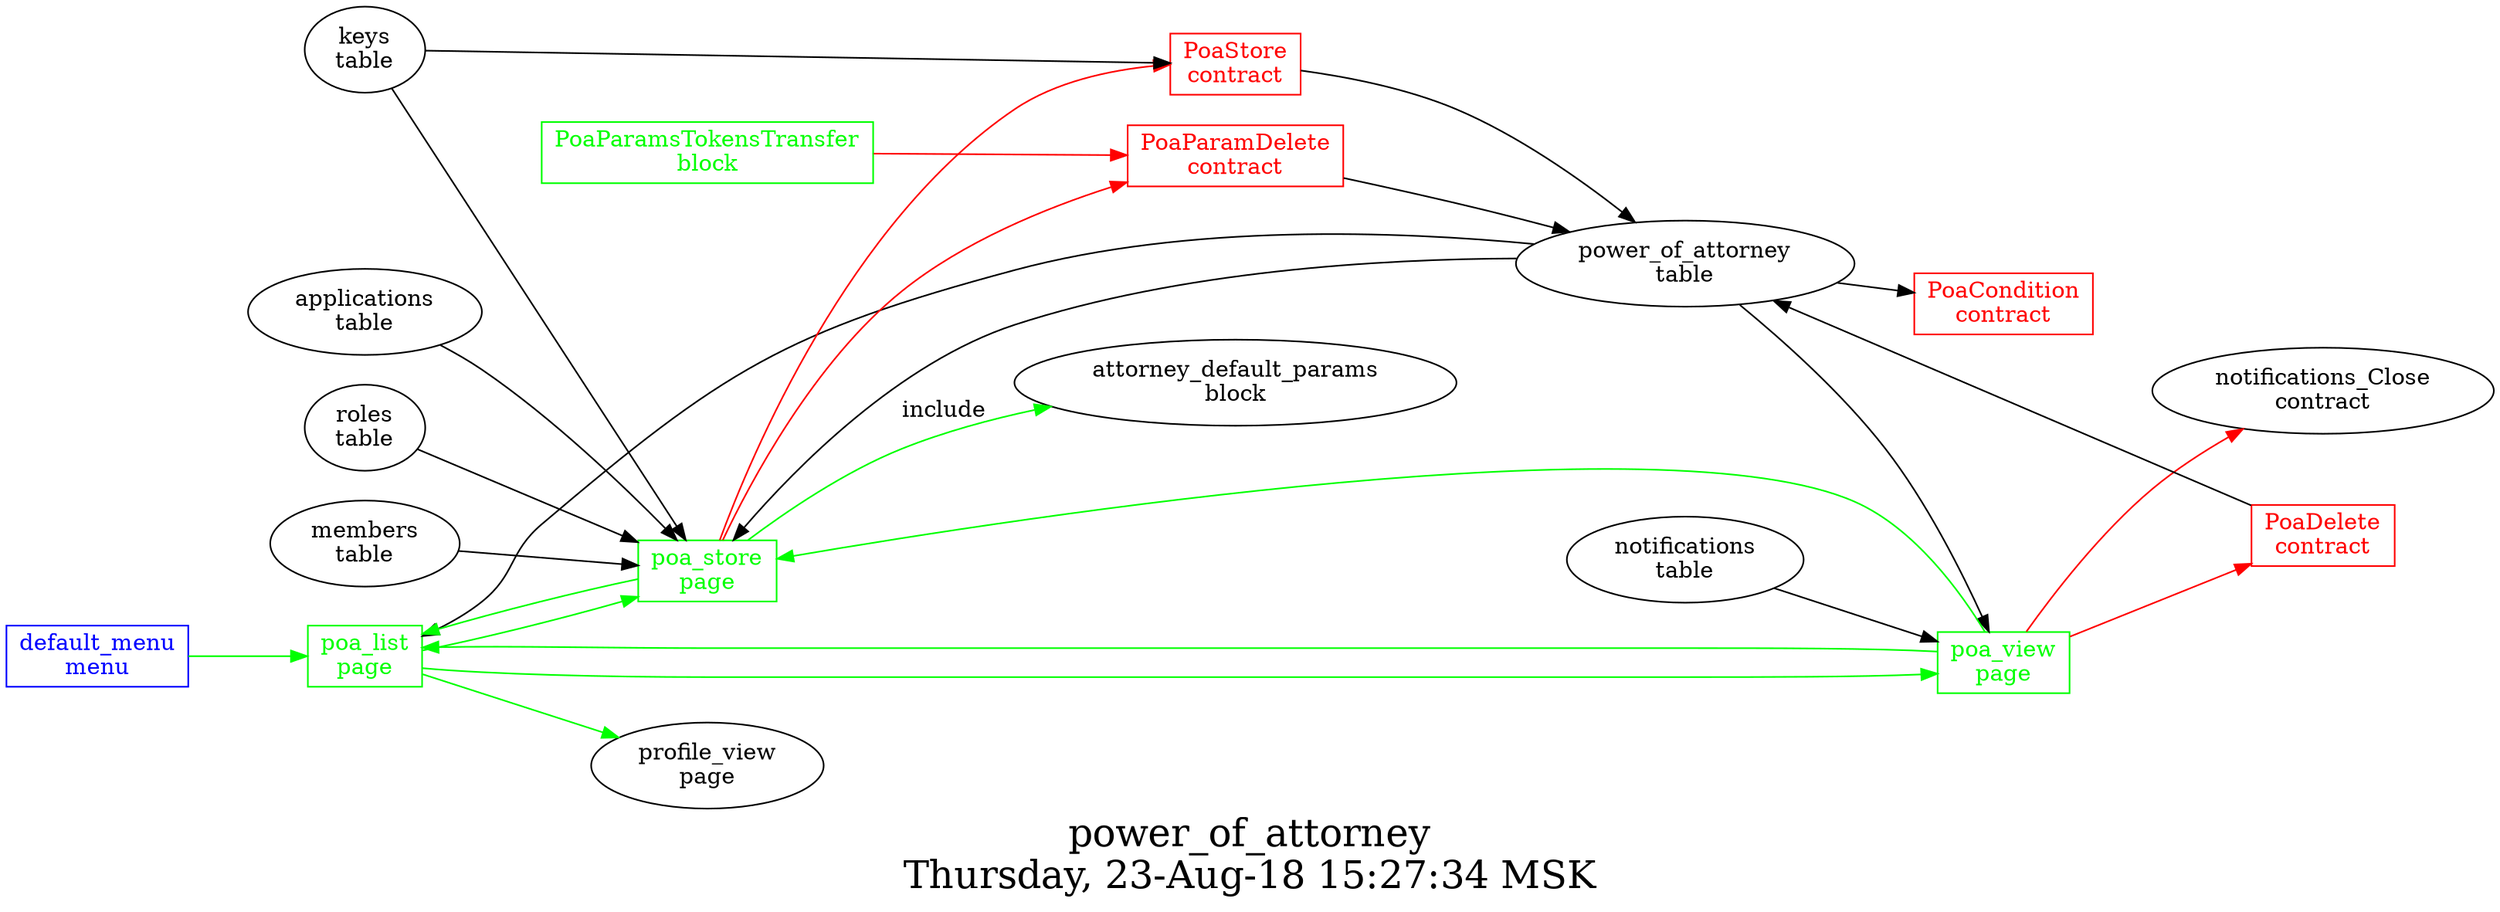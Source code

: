 digraph G {
graph [
  fontsize="24";
  label="power_of_attorney\nThursday, 23-Aug-18 15:27:34 MSK";
  nojustify=true;
  ordering=out;
  rankdir=LR;
  size="30";
];
"default_menu\nmenu" -> "poa_list\npage"  [ color=green ]
"default_menu\nmenu" [color=blue, fontcolor=blue, group=menus, shape=record];
"power_of_attorney\ntable" -> "poa_list\npage"
"poa_list\npage" -> "poa_store\npage"  [ color=green ]
"poa_list\npage" -> "poa_view\npage"  [ color=green ]
"poa_list\npage" -> "profile_view\npage"  [ color=green ]
"poa_list\npage" [color=green, fontcolor=green, group=pages, shape=record];
"poa_store\npage" -> "PoaParamDelete\ncontract"  [ color=red ]
"poa_store\npage" -> "PoaStore\ncontract"  [ color=red ]
"applications\ntable" -> "poa_store\npage"
"roles\ntable" -> "poa_store\npage"
"keys\ntable" -> "poa_store\npage"
"members\ntable" -> "poa_store\npage"
"power_of_attorney\ntable" -> "poa_store\npage"
"poa_store\npage" -> "poa_list\npage"  [ color=green ]
"poa_store\npage" -> "attorney_default_params\nblock"  [ color=green, label=include ]
"poa_store\npage" [color=green, fontcolor=green, group=pages, shape=record];
"poa_view\npage" -> "notifications_Close\ncontract"  [ color=red ]
"poa_view\npage" -> "PoaDelete\ncontract"  [ color=red ]
"notifications\ntable" -> "poa_view\npage"
"power_of_attorney\ntable" -> "poa_view\npage"
"poa_view\npage" -> "poa_list\npage"  [ color=green ]
"poa_view\npage" -> "poa_store\npage"  [ color=green ]
"poa_view\npage" [color=green, fontcolor=green, group=pages, shape=record];
"PoaParamsTokensTransfer\nblock" -> "PoaParamDelete\ncontract"  [ color=red ]
"PoaParamsTokensTransfer\nblock" [color=green, fontcolor=green, group=blocks, shape=record];
"power_of_attorney\ntable" -> "PoaCondition\ncontract"
"PoaCondition\ncontract" [color=red, fontcolor=red, group=contracts, shape=record];
"PoaDelete\ncontract" -> "power_of_attorney\ntable"  [ color="" ]
"PoaDelete\ncontract" [color=red, fontcolor=red, group=contracts, shape=record];
"PoaParamDelete\ncontract" -> "power_of_attorney\ntable"  [ color="" ]
"PoaParamDelete\ncontract" [color=red, fontcolor=red, group=contracts, shape=record];
"PoaStore\ncontract" -> "power_of_attorney\ntable"  [ color="" ]
"keys\ntable" -> "PoaStore\ncontract"
"PoaStore\ncontract" [color=red, fontcolor=red, group=contracts, shape=record];
"power_of_attorney\ntable" [color="", fontcolor="", group=tables, shape=""];
}
